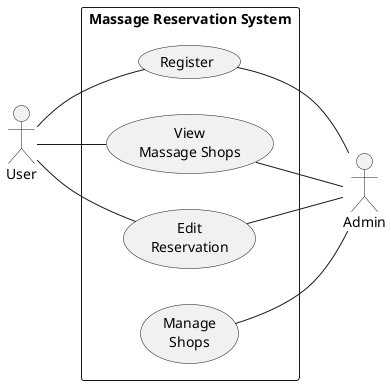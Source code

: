 @startuml MassageShop System Use Case Diagram
left to right direction
actor "User" as user
rectangle "Massage Reservation System" as MassageShopSystem {    
    usecase "Register" as register
    usecase "View\nMassage Shops" as viewShops
    usecase "Edit\nReservation" as editResv
    usecase "Manage\nShops" as manageShops
}

user -- register
user -- viewShops
user -- editResv

actor "Admin" as admin
register -- admin
viewShops -- admin
editResv -- admin
manageShops -- admin


@enduml
